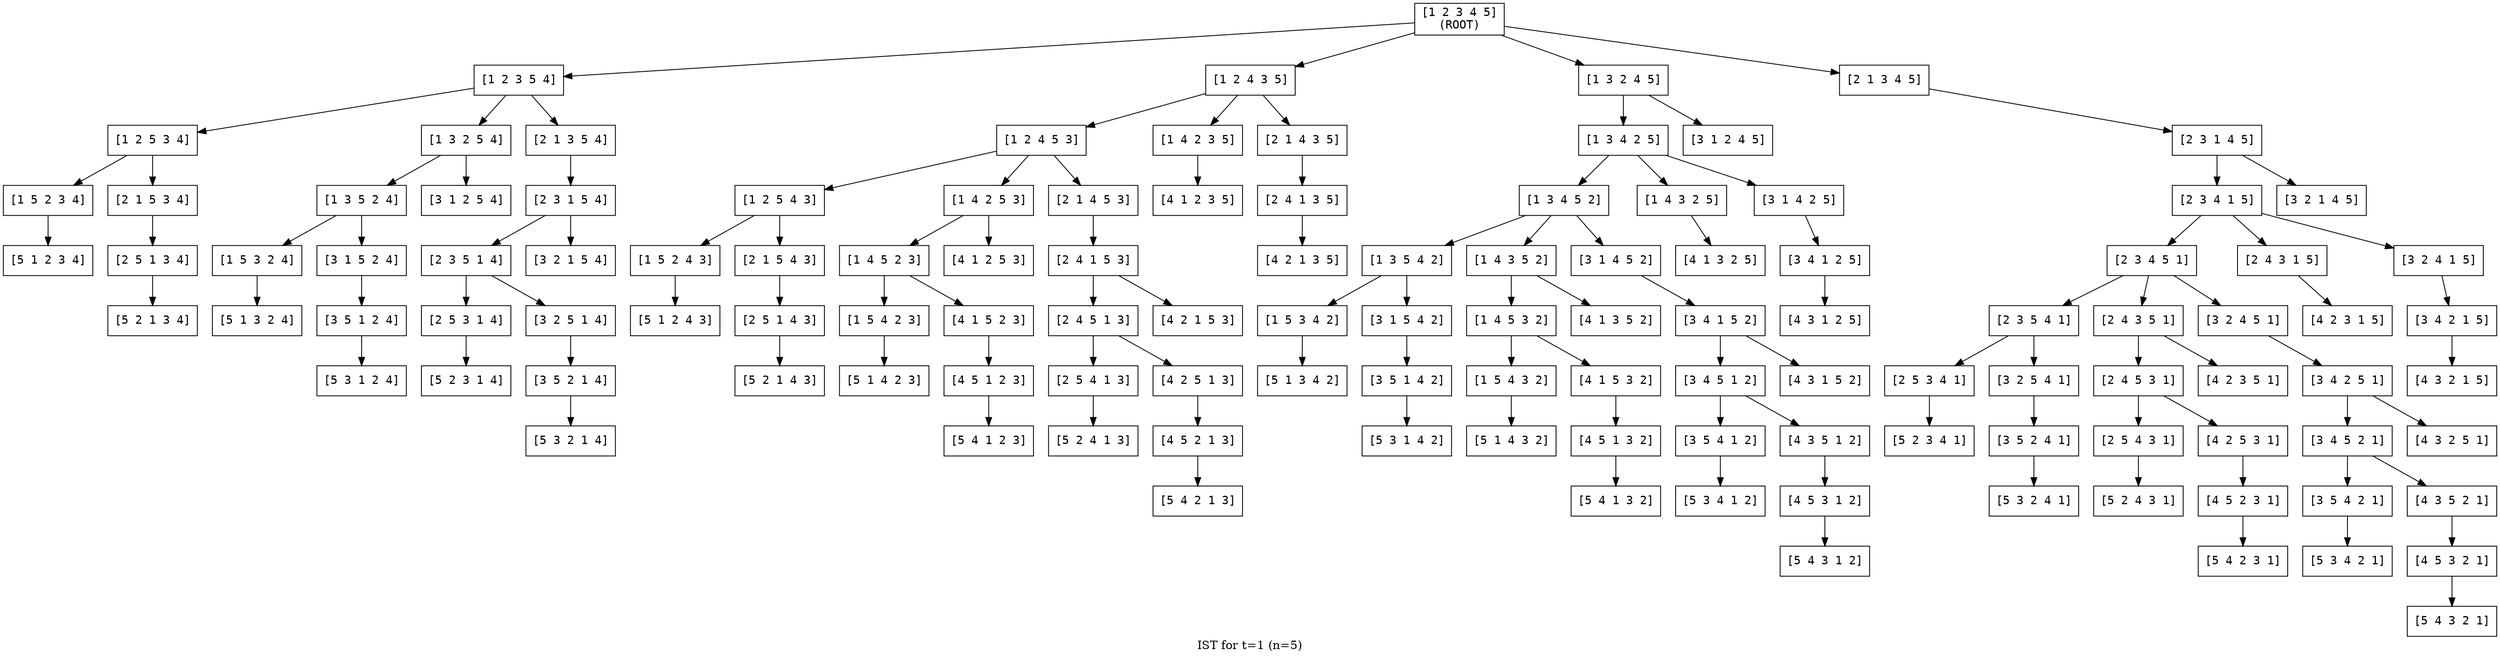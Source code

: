 digraph IST_t1 {
  rankdir=TB;
  label="IST for t=1 (n=5)";
  node [shape=box, fontname="Courier"];
  "0" [label="[1 2 3 4 5]\n(ROOT)"];
  "1" [label="[1 2 3 5 4]"];
  "2" [label="[1 2 4 3 5]"];
  "3" [label="[1 2 4 5 3]"];
  "4" [label="[1 2 5 3 4]"];
  "5" [label="[1 2 5 4 3]"];
  "6" [label="[1 3 2 4 5]"];
  "7" [label="[1 3 2 5 4]"];
  "8" [label="[1 3 4 2 5]"];
  "9" [label="[1 3 4 5 2]"];
  "10" [label="[1 3 5 2 4]"];
  "11" [label="[1 3 5 4 2]"];
  "12" [label="[1 4 2 3 5]"];
  "13" [label="[1 4 2 5 3]"];
  "14" [label="[1 4 3 2 5]"];
  "15" [label="[1 4 3 5 2]"];
  "16" [label="[1 4 5 2 3]"];
  "17" [label="[1 4 5 3 2]"];
  "18" [label="[1 5 2 3 4]"];
  "19" [label="[1 5 2 4 3]"];
  "20" [label="[1 5 3 2 4]"];
  "21" [label="[1 5 3 4 2]"];
  "22" [label="[1 5 4 2 3]"];
  "23" [label="[1 5 4 3 2]"];
  "24" [label="[2 1 3 4 5]"];
  "25" [label="[2 1 3 5 4]"];
  "26" [label="[2 1 4 3 5]"];
  "27" [label="[2 1 4 5 3]"];
  "28" [label="[2 1 5 3 4]"];
  "29" [label="[2 1 5 4 3]"];
  "30" [label="[2 3 1 4 5]"];
  "31" [label="[2 3 1 5 4]"];
  "32" [label="[2 3 4 1 5]"];
  "33" [label="[2 3 4 5 1]"];
  "34" [label="[2 3 5 1 4]"];
  "35" [label="[2 3 5 4 1]"];
  "36" [label="[2 4 1 3 5]"];
  "37" [label="[2 4 1 5 3]"];
  "38" [label="[2 4 3 1 5]"];
  "39" [label="[2 4 3 5 1]"];
  "40" [label="[2 4 5 1 3]"];
  "41" [label="[2 4 5 3 1]"];
  "42" [label="[2 5 1 3 4]"];
  "43" [label="[2 5 1 4 3]"];
  "44" [label="[2 5 3 1 4]"];
  "45" [label="[2 5 3 4 1]"];
  "46" [label="[2 5 4 1 3]"];
  "47" [label="[2 5 4 3 1]"];
  "48" [label="[3 1 2 4 5]"];
  "49" [label="[3 1 2 5 4]"];
  "50" [label="[3 1 4 2 5]"];
  "51" [label="[3 1 4 5 2]"];
  "52" [label="[3 1 5 2 4]"];
  "53" [label="[3 1 5 4 2]"];
  "54" [label="[3 2 1 4 5]"];
  "55" [label="[3 2 1 5 4]"];
  "56" [label="[3 2 4 1 5]"];
  "57" [label="[3 2 4 5 1]"];
  "58" [label="[3 2 5 1 4]"];
  "59" [label="[3 2 5 4 1]"];
  "60" [label="[3 4 1 2 5]"];
  "61" [label="[3 4 1 5 2]"];
  "62" [label="[3 4 2 1 5]"];
  "63" [label="[3 4 2 5 1]"];
  "64" [label="[3 4 5 1 2]"];
  "65" [label="[3 4 5 2 1]"];
  "66" [label="[3 5 1 2 4]"];
  "67" [label="[3 5 1 4 2]"];
  "68" [label="[3 5 2 1 4]"];
  "69" [label="[3 5 2 4 1]"];
  "70" [label="[3 5 4 1 2]"];
  "71" [label="[3 5 4 2 1]"];
  "72" [label="[4 1 2 3 5]"];
  "73" [label="[4 1 2 5 3]"];
  "74" [label="[4 1 3 2 5]"];
  "75" [label="[4 1 3 5 2]"];
  "76" [label="[4 1 5 2 3]"];
  "77" [label="[4 1 5 3 2]"];
  "78" [label="[4 2 1 3 5]"];
  "79" [label="[4 2 1 5 3]"];
  "80" [label="[4 2 3 1 5]"];
  "81" [label="[4 2 3 5 1]"];
  "82" [label="[4 2 5 1 3]"];
  "83" [label="[4 2 5 3 1]"];
  "84" [label="[4 3 1 2 5]"];
  "85" [label="[4 3 1 5 2]"];
  "86" [label="[4 3 2 1 5]"];
  "87" [label="[4 3 2 5 1]"];
  "88" [label="[4 3 5 1 2]"];
  "89" [label="[4 3 5 2 1]"];
  "90" [label="[4 5 1 2 3]"];
  "91" [label="[4 5 1 3 2]"];
  "92" [label="[4 5 2 1 3]"];
  "93" [label="[4 5 2 3 1]"];
  "94" [label="[4 5 3 1 2]"];
  "95" [label="[4 5 3 2 1]"];
  "96" [label="[5 1 2 3 4]"];
  "97" [label="[5 1 2 4 3]"];
  "98" [label="[5 1 3 2 4]"];
  "99" [label="[5 1 3 4 2]"];
  "100" [label="[5 1 4 2 3]"];
  "101" [label="[5 1 4 3 2]"];
  "102" [label="[5 2 1 3 4]"];
  "103" [label="[5 2 1 4 3]"];
  "104" [label="[5 2 3 1 4]"];
  "105" [label="[5 2 3 4 1]"];
  "106" [label="[5 2 4 1 3]"];
  "107" [label="[5 2 4 3 1]"];
  "108" [label="[5 3 1 2 4]"];
  "109" [label="[5 3 1 4 2]"];
  "110" [label="[5 3 2 1 4]"];
  "111" [label="[5 3 2 4 1]"];
  "112" [label="[5 3 4 1 2]"];
  "113" [label="[5 3 4 2 1]"];
  "114" [label="[5 4 1 2 3]"];
  "115" [label="[5 4 1 3 2]"];
  "116" [label="[5 4 2 1 3]"];
  "117" [label="[5 4 2 3 1]"];
  "118" [label="[5 4 3 1 2]"];
  "119" [label="[5 4 3 2 1]"];
  "0" -> "1";
  "0" -> "2";
  "2" -> "3";
  "1" -> "4";
  "3" -> "5";
  "0" -> "6";
  "1" -> "7";
  "6" -> "8";
  "8" -> "9";
  "7" -> "10";
  "9" -> "11";
  "2" -> "12";
  "3" -> "13";
  "8" -> "14";
  "9" -> "15";
  "13" -> "16";
  "15" -> "17";
  "4" -> "18";
  "5" -> "19";
  "10" -> "20";
  "11" -> "21";
  "16" -> "22";
  "17" -> "23";
  "0" -> "24";
  "1" -> "25";
  "2" -> "26";
  "3" -> "27";
  "4" -> "28";
  "5" -> "29";
  "24" -> "30";
  "25" -> "31";
  "30" -> "32";
  "32" -> "33";
  "31" -> "34";
  "33" -> "35";
  "26" -> "36";
  "27" -> "37";
  "32" -> "38";
  "33" -> "39";
  "37" -> "40";
  "39" -> "41";
  "28" -> "42";
  "29" -> "43";
  "34" -> "44";
  "35" -> "45";
  "40" -> "46";
  "41" -> "47";
  "6" -> "48";
  "7" -> "49";
  "8" -> "50";
  "9" -> "51";
  "10" -> "52";
  "11" -> "53";
  "30" -> "54";
  "31" -> "55";
  "32" -> "56";
  "33" -> "57";
  "34" -> "58";
  "35" -> "59";
  "50" -> "60";
  "51" -> "61";
  "56" -> "62";
  "57" -> "63";
  "61" -> "64";
  "63" -> "65";
  "52" -> "66";
  "53" -> "67";
  "58" -> "68";
  "59" -> "69";
  "64" -> "70";
  "65" -> "71";
  "12" -> "72";
  "13" -> "73";
  "14" -> "74";
  "15" -> "75";
  "16" -> "76";
  "17" -> "77";
  "36" -> "78";
  "37" -> "79";
  "38" -> "80";
  "39" -> "81";
  "40" -> "82";
  "41" -> "83";
  "60" -> "84";
  "61" -> "85";
  "62" -> "86";
  "63" -> "87";
  "64" -> "88";
  "65" -> "89";
  "76" -> "90";
  "77" -> "91";
  "82" -> "92";
  "83" -> "93";
  "88" -> "94";
  "89" -> "95";
  "18" -> "96";
  "19" -> "97";
  "20" -> "98";
  "21" -> "99";
  "22" -> "100";
  "23" -> "101";
  "42" -> "102";
  "43" -> "103";
  "44" -> "104";
  "45" -> "105";
  "46" -> "106";
  "47" -> "107";
  "66" -> "108";
  "67" -> "109";
  "68" -> "110";
  "69" -> "111";
  "70" -> "112";
  "71" -> "113";
  "90" -> "114";
  "91" -> "115";
  "92" -> "116";
  "93" -> "117";
  "94" -> "118";
  "95" -> "119";
}
